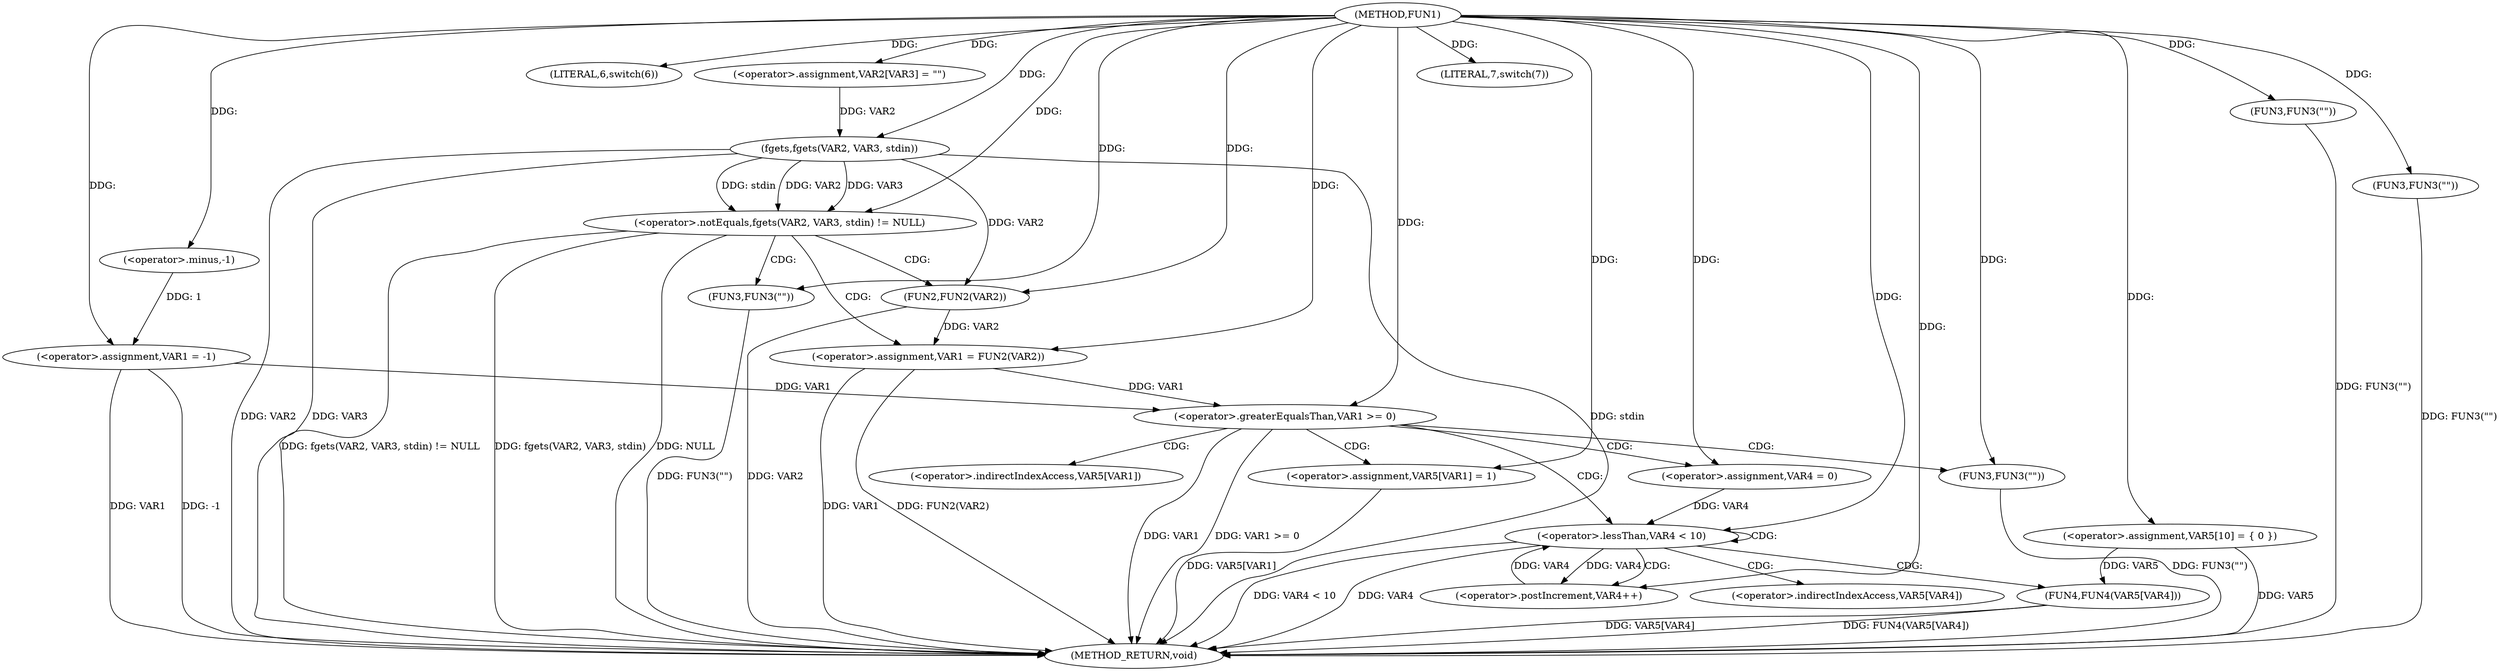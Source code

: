 digraph FUN1 {  
"1000100" [label = "(METHOD,FUN1)" ]
"1000179" [label = "(METHOD_RETURN,void)" ]
"1000103" [label = "(<operator>.assignment,VAR1 = -1)" ]
"1000105" [label = "(<operator>.minus,-1)" ]
"1000108" [label = "(LITERAL,6,switch(6))" ]
"1000113" [label = "(<operator>.assignment,VAR2[VAR3] = \"\")" ]
"1000117" [label = "(<operator>.notEquals,fgets(VAR2, VAR3, stdin) != NULL)" ]
"1000118" [label = "(fgets,fgets(VAR2, VAR3, stdin))" ]
"1000124" [label = "(<operator>.assignment,VAR1 = FUN2(VAR2))" ]
"1000126" [label = "(FUN2,FUN2(VAR2))" ]
"1000130" [label = "(FUN3,FUN3(\"\"))" ]
"1000134" [label = "(FUN3,FUN3(\"\"))" ]
"1000138" [label = "(LITERAL,7,switch(7))" ]
"1000144" [label = "(<operator>.assignment,VAR5[10] = { 0 })" ]
"1000147" [label = "(<operator>.greaterEqualsThan,VAR1 >= 0)" ]
"1000151" [label = "(<operator>.assignment,VAR5[VAR1] = 1)" ]
"1000157" [label = "(<operator>.assignment,VAR4 = 0)" ]
"1000160" [label = "(<operator>.lessThan,VAR4 < 10)" ]
"1000163" [label = "(<operator>.postIncrement,VAR4++)" ]
"1000166" [label = "(FUN4,FUN4(VAR5[VAR4]))" ]
"1000172" [label = "(FUN3,FUN3(\"\"))" ]
"1000176" [label = "(FUN3,FUN3(\"\"))" ]
"1000152" [label = "(<operator>.indirectIndexAccess,VAR5[VAR1])" ]
"1000167" [label = "(<operator>.indirectIndexAccess,VAR5[VAR4])" ]
  "1000117" -> "1000179"  [ label = "DDG: fgets(VAR2, VAR3, stdin) != NULL"] 
  "1000172" -> "1000179"  [ label = "DDG: FUN3(\"\")"] 
  "1000124" -> "1000179"  [ label = "DDG: VAR1"] 
  "1000103" -> "1000179"  [ label = "DDG: VAR1"] 
  "1000103" -> "1000179"  [ label = "DDG: -1"] 
  "1000160" -> "1000179"  [ label = "DDG: VAR4 < 10"] 
  "1000118" -> "1000179"  [ label = "DDG: stdin"] 
  "1000126" -> "1000179"  [ label = "DDG: VAR2"] 
  "1000117" -> "1000179"  [ label = "DDG: fgets(VAR2, VAR3, stdin)"] 
  "1000118" -> "1000179"  [ label = "DDG: VAR2"] 
  "1000130" -> "1000179"  [ label = "DDG: FUN3(\"\")"] 
  "1000124" -> "1000179"  [ label = "DDG: FUN2(VAR2)"] 
  "1000166" -> "1000179"  [ label = "DDG: FUN4(VAR5[VAR4])"] 
  "1000151" -> "1000179"  [ label = "DDG: VAR5[VAR1]"] 
  "1000166" -> "1000179"  [ label = "DDG: VAR5[VAR4]"] 
  "1000134" -> "1000179"  [ label = "DDG: FUN3(\"\")"] 
  "1000147" -> "1000179"  [ label = "DDG: VAR1"] 
  "1000176" -> "1000179"  [ label = "DDG: FUN3(\"\")"] 
  "1000118" -> "1000179"  [ label = "DDG: VAR3"] 
  "1000117" -> "1000179"  [ label = "DDG: NULL"] 
  "1000144" -> "1000179"  [ label = "DDG: VAR5"] 
  "1000147" -> "1000179"  [ label = "DDG: VAR1 >= 0"] 
  "1000160" -> "1000179"  [ label = "DDG: VAR4"] 
  "1000105" -> "1000103"  [ label = "DDG: 1"] 
  "1000100" -> "1000103"  [ label = "DDG: "] 
  "1000100" -> "1000105"  [ label = "DDG: "] 
  "1000100" -> "1000108"  [ label = "DDG: "] 
  "1000100" -> "1000113"  [ label = "DDG: "] 
  "1000118" -> "1000117"  [ label = "DDG: VAR2"] 
  "1000118" -> "1000117"  [ label = "DDG: VAR3"] 
  "1000118" -> "1000117"  [ label = "DDG: stdin"] 
  "1000113" -> "1000118"  [ label = "DDG: VAR2"] 
  "1000100" -> "1000118"  [ label = "DDG: "] 
  "1000100" -> "1000117"  [ label = "DDG: "] 
  "1000126" -> "1000124"  [ label = "DDG: VAR2"] 
  "1000100" -> "1000124"  [ label = "DDG: "] 
  "1000118" -> "1000126"  [ label = "DDG: VAR2"] 
  "1000100" -> "1000126"  [ label = "DDG: "] 
  "1000100" -> "1000130"  [ label = "DDG: "] 
  "1000100" -> "1000134"  [ label = "DDG: "] 
  "1000100" -> "1000138"  [ label = "DDG: "] 
  "1000100" -> "1000144"  [ label = "DDG: "] 
  "1000124" -> "1000147"  [ label = "DDG: VAR1"] 
  "1000103" -> "1000147"  [ label = "DDG: VAR1"] 
  "1000100" -> "1000147"  [ label = "DDG: "] 
  "1000100" -> "1000151"  [ label = "DDG: "] 
  "1000100" -> "1000157"  [ label = "DDG: "] 
  "1000163" -> "1000160"  [ label = "DDG: VAR4"] 
  "1000157" -> "1000160"  [ label = "DDG: VAR4"] 
  "1000100" -> "1000160"  [ label = "DDG: "] 
  "1000160" -> "1000163"  [ label = "DDG: VAR4"] 
  "1000100" -> "1000163"  [ label = "DDG: "] 
  "1000144" -> "1000166"  [ label = "DDG: VAR5"] 
  "1000100" -> "1000172"  [ label = "DDG: "] 
  "1000100" -> "1000176"  [ label = "DDG: "] 
  "1000117" -> "1000126"  [ label = "CDG: "] 
  "1000117" -> "1000124"  [ label = "CDG: "] 
  "1000117" -> "1000130"  [ label = "CDG: "] 
  "1000147" -> "1000152"  [ label = "CDG: "] 
  "1000147" -> "1000157"  [ label = "CDG: "] 
  "1000147" -> "1000172"  [ label = "CDG: "] 
  "1000147" -> "1000151"  [ label = "CDG: "] 
  "1000147" -> "1000160"  [ label = "CDG: "] 
  "1000160" -> "1000166"  [ label = "CDG: "] 
  "1000160" -> "1000163"  [ label = "CDG: "] 
  "1000160" -> "1000167"  [ label = "CDG: "] 
  "1000160" -> "1000160"  [ label = "CDG: "] 
}
